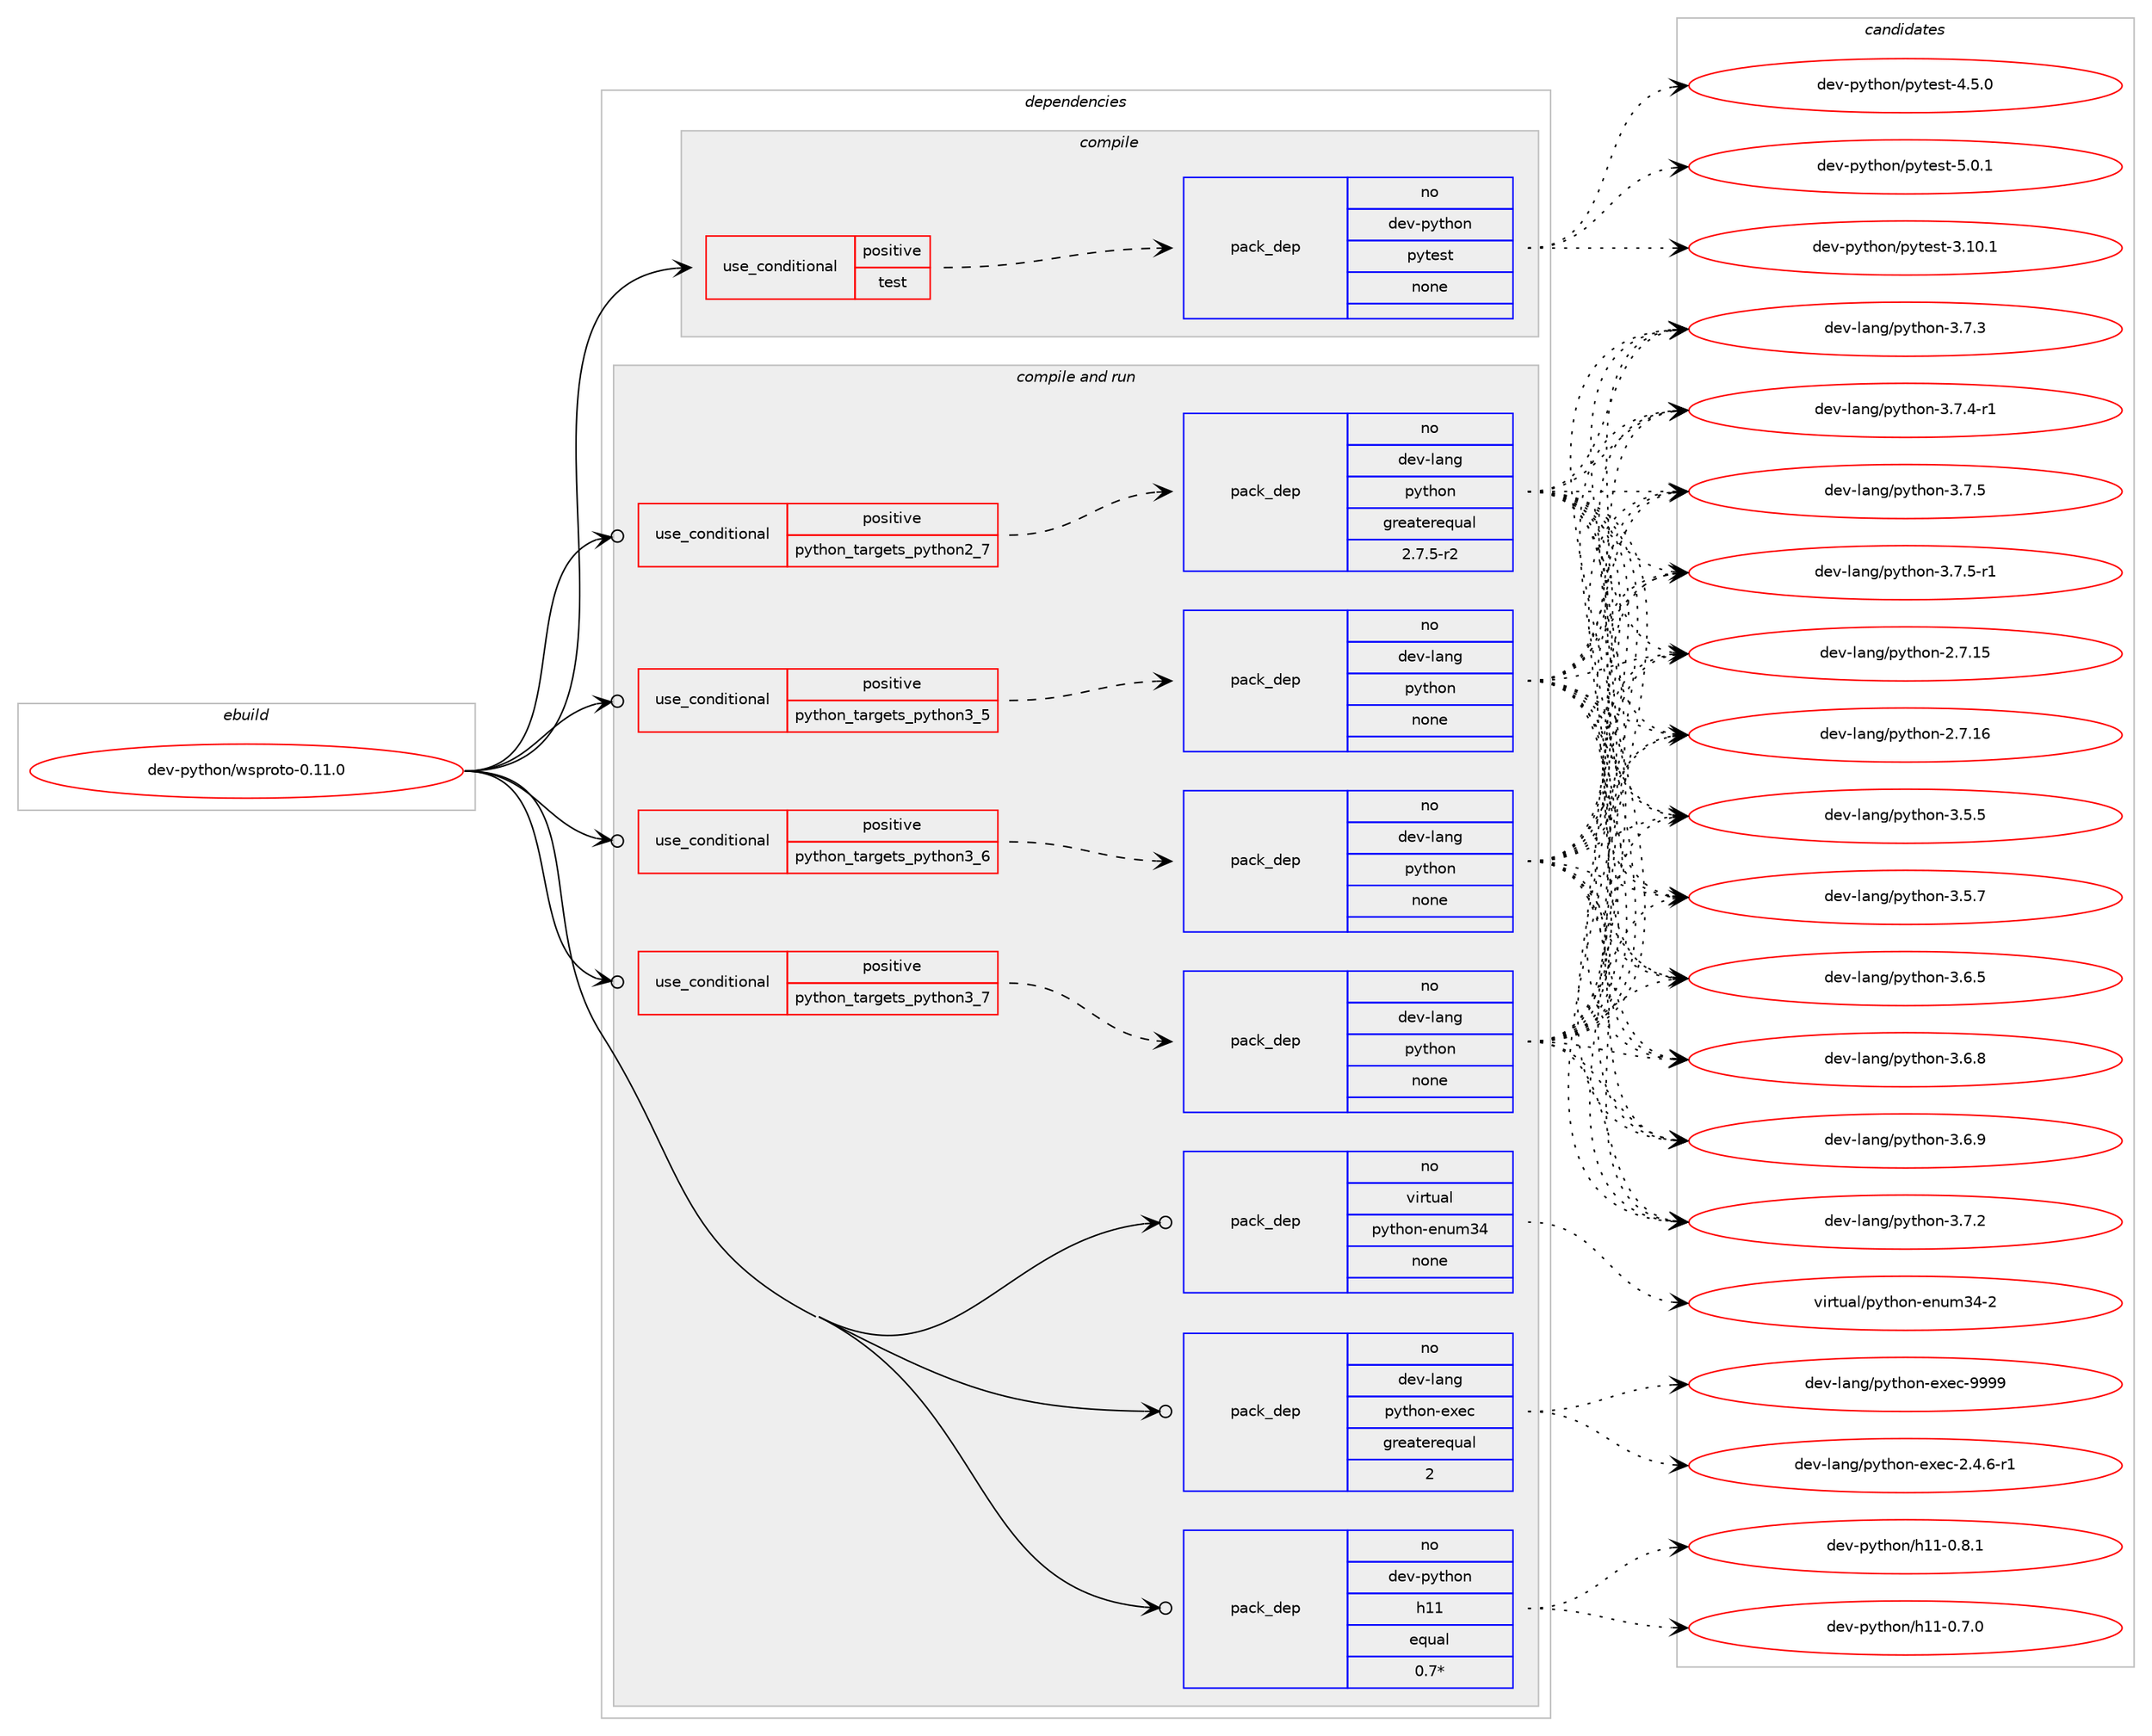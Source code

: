 digraph prolog {

# *************
# Graph options
# *************

newrank=true;
concentrate=true;
compound=true;
graph [rankdir=LR,fontname=Helvetica,fontsize=10,ranksep=1.5];#, ranksep=2.5, nodesep=0.2];
edge  [arrowhead=vee];
node  [fontname=Helvetica,fontsize=10];

# **********
# The ebuild
# **********

subgraph cluster_leftcol {
color=gray;
rank=same;
label=<<i>ebuild</i>>;
id [label="dev-python/wsproto-0.11.0", color=red, width=4, href="../dev-python/wsproto-0.11.0.svg"];
}

# ****************
# The dependencies
# ****************

subgraph cluster_midcol {
color=gray;
label=<<i>dependencies</i>>;
subgraph cluster_compile {
fillcolor="#eeeeee";
style=filled;
label=<<i>compile</i>>;
subgraph cond151578 {
dependency644278 [label=<<TABLE BORDER="0" CELLBORDER="1" CELLSPACING="0" CELLPADDING="4"><TR><TD ROWSPAN="3" CELLPADDING="10">use_conditional</TD></TR><TR><TD>positive</TD></TR><TR><TD>test</TD></TR></TABLE>>, shape=none, color=red];
subgraph pack480811 {
dependency644279 [label=<<TABLE BORDER="0" CELLBORDER="1" CELLSPACING="0" CELLPADDING="4" WIDTH="220"><TR><TD ROWSPAN="6" CELLPADDING="30">pack_dep</TD></TR><TR><TD WIDTH="110">no</TD></TR><TR><TD>dev-python</TD></TR><TR><TD>pytest</TD></TR><TR><TD>none</TD></TR><TR><TD></TD></TR></TABLE>>, shape=none, color=blue];
}
dependency644278:e -> dependency644279:w [weight=20,style="dashed",arrowhead="vee"];
}
id:e -> dependency644278:w [weight=20,style="solid",arrowhead="vee"];
}
subgraph cluster_compileandrun {
fillcolor="#eeeeee";
style=filled;
label=<<i>compile and run</i>>;
subgraph cond151579 {
dependency644280 [label=<<TABLE BORDER="0" CELLBORDER="1" CELLSPACING="0" CELLPADDING="4"><TR><TD ROWSPAN="3" CELLPADDING="10">use_conditional</TD></TR><TR><TD>positive</TD></TR><TR><TD>python_targets_python2_7</TD></TR></TABLE>>, shape=none, color=red];
subgraph pack480812 {
dependency644281 [label=<<TABLE BORDER="0" CELLBORDER="1" CELLSPACING="0" CELLPADDING="4" WIDTH="220"><TR><TD ROWSPAN="6" CELLPADDING="30">pack_dep</TD></TR><TR><TD WIDTH="110">no</TD></TR><TR><TD>dev-lang</TD></TR><TR><TD>python</TD></TR><TR><TD>greaterequal</TD></TR><TR><TD>2.7.5-r2</TD></TR></TABLE>>, shape=none, color=blue];
}
dependency644280:e -> dependency644281:w [weight=20,style="dashed",arrowhead="vee"];
}
id:e -> dependency644280:w [weight=20,style="solid",arrowhead="odotvee"];
subgraph cond151580 {
dependency644282 [label=<<TABLE BORDER="0" CELLBORDER="1" CELLSPACING="0" CELLPADDING="4"><TR><TD ROWSPAN="3" CELLPADDING="10">use_conditional</TD></TR><TR><TD>positive</TD></TR><TR><TD>python_targets_python3_5</TD></TR></TABLE>>, shape=none, color=red];
subgraph pack480813 {
dependency644283 [label=<<TABLE BORDER="0" CELLBORDER="1" CELLSPACING="0" CELLPADDING="4" WIDTH="220"><TR><TD ROWSPAN="6" CELLPADDING="30">pack_dep</TD></TR><TR><TD WIDTH="110">no</TD></TR><TR><TD>dev-lang</TD></TR><TR><TD>python</TD></TR><TR><TD>none</TD></TR><TR><TD></TD></TR></TABLE>>, shape=none, color=blue];
}
dependency644282:e -> dependency644283:w [weight=20,style="dashed",arrowhead="vee"];
}
id:e -> dependency644282:w [weight=20,style="solid",arrowhead="odotvee"];
subgraph cond151581 {
dependency644284 [label=<<TABLE BORDER="0" CELLBORDER="1" CELLSPACING="0" CELLPADDING="4"><TR><TD ROWSPAN="3" CELLPADDING="10">use_conditional</TD></TR><TR><TD>positive</TD></TR><TR><TD>python_targets_python3_6</TD></TR></TABLE>>, shape=none, color=red];
subgraph pack480814 {
dependency644285 [label=<<TABLE BORDER="0" CELLBORDER="1" CELLSPACING="0" CELLPADDING="4" WIDTH="220"><TR><TD ROWSPAN="6" CELLPADDING="30">pack_dep</TD></TR><TR><TD WIDTH="110">no</TD></TR><TR><TD>dev-lang</TD></TR><TR><TD>python</TD></TR><TR><TD>none</TD></TR><TR><TD></TD></TR></TABLE>>, shape=none, color=blue];
}
dependency644284:e -> dependency644285:w [weight=20,style="dashed",arrowhead="vee"];
}
id:e -> dependency644284:w [weight=20,style="solid",arrowhead="odotvee"];
subgraph cond151582 {
dependency644286 [label=<<TABLE BORDER="0" CELLBORDER="1" CELLSPACING="0" CELLPADDING="4"><TR><TD ROWSPAN="3" CELLPADDING="10">use_conditional</TD></TR><TR><TD>positive</TD></TR><TR><TD>python_targets_python3_7</TD></TR></TABLE>>, shape=none, color=red];
subgraph pack480815 {
dependency644287 [label=<<TABLE BORDER="0" CELLBORDER="1" CELLSPACING="0" CELLPADDING="4" WIDTH="220"><TR><TD ROWSPAN="6" CELLPADDING="30">pack_dep</TD></TR><TR><TD WIDTH="110">no</TD></TR><TR><TD>dev-lang</TD></TR><TR><TD>python</TD></TR><TR><TD>none</TD></TR><TR><TD></TD></TR></TABLE>>, shape=none, color=blue];
}
dependency644286:e -> dependency644287:w [weight=20,style="dashed",arrowhead="vee"];
}
id:e -> dependency644286:w [weight=20,style="solid",arrowhead="odotvee"];
subgraph pack480816 {
dependency644288 [label=<<TABLE BORDER="0" CELLBORDER="1" CELLSPACING="0" CELLPADDING="4" WIDTH="220"><TR><TD ROWSPAN="6" CELLPADDING="30">pack_dep</TD></TR><TR><TD WIDTH="110">no</TD></TR><TR><TD>dev-lang</TD></TR><TR><TD>python-exec</TD></TR><TR><TD>greaterequal</TD></TR><TR><TD>2</TD></TR></TABLE>>, shape=none, color=blue];
}
id:e -> dependency644288:w [weight=20,style="solid",arrowhead="odotvee"];
subgraph pack480817 {
dependency644289 [label=<<TABLE BORDER="0" CELLBORDER="1" CELLSPACING="0" CELLPADDING="4" WIDTH="220"><TR><TD ROWSPAN="6" CELLPADDING="30">pack_dep</TD></TR><TR><TD WIDTH="110">no</TD></TR><TR><TD>dev-python</TD></TR><TR><TD>h11</TD></TR><TR><TD>equal</TD></TR><TR><TD>0.7*</TD></TR></TABLE>>, shape=none, color=blue];
}
id:e -> dependency644289:w [weight=20,style="solid",arrowhead="odotvee"];
subgraph pack480818 {
dependency644290 [label=<<TABLE BORDER="0" CELLBORDER="1" CELLSPACING="0" CELLPADDING="4" WIDTH="220"><TR><TD ROWSPAN="6" CELLPADDING="30">pack_dep</TD></TR><TR><TD WIDTH="110">no</TD></TR><TR><TD>virtual</TD></TR><TR><TD>python-enum34</TD></TR><TR><TD>none</TD></TR><TR><TD></TD></TR></TABLE>>, shape=none, color=blue];
}
id:e -> dependency644290:w [weight=20,style="solid",arrowhead="odotvee"];
}
subgraph cluster_run {
fillcolor="#eeeeee";
style=filled;
label=<<i>run</i>>;
}
}

# **************
# The candidates
# **************

subgraph cluster_choices {
rank=same;
color=gray;
label=<<i>candidates</i>>;

subgraph choice480811 {
color=black;
nodesep=1;
choice100101118451121211161041111104711212111610111511645514649484649 [label="dev-python/pytest-3.10.1", color=red, width=4,href="../dev-python/pytest-3.10.1.svg"];
choice1001011184511212111610411111047112121116101115116455246534648 [label="dev-python/pytest-4.5.0", color=red, width=4,href="../dev-python/pytest-4.5.0.svg"];
choice1001011184511212111610411111047112121116101115116455346484649 [label="dev-python/pytest-5.0.1", color=red, width=4,href="../dev-python/pytest-5.0.1.svg"];
dependency644279:e -> choice100101118451121211161041111104711212111610111511645514649484649:w [style=dotted,weight="100"];
dependency644279:e -> choice1001011184511212111610411111047112121116101115116455246534648:w [style=dotted,weight="100"];
dependency644279:e -> choice1001011184511212111610411111047112121116101115116455346484649:w [style=dotted,weight="100"];
}
subgraph choice480812 {
color=black;
nodesep=1;
choice10010111845108971101034711212111610411111045504655464953 [label="dev-lang/python-2.7.15", color=red, width=4,href="../dev-lang/python-2.7.15.svg"];
choice10010111845108971101034711212111610411111045504655464954 [label="dev-lang/python-2.7.16", color=red, width=4,href="../dev-lang/python-2.7.16.svg"];
choice100101118451089711010347112121116104111110455146534653 [label="dev-lang/python-3.5.5", color=red, width=4,href="../dev-lang/python-3.5.5.svg"];
choice100101118451089711010347112121116104111110455146534655 [label="dev-lang/python-3.5.7", color=red, width=4,href="../dev-lang/python-3.5.7.svg"];
choice100101118451089711010347112121116104111110455146544653 [label="dev-lang/python-3.6.5", color=red, width=4,href="../dev-lang/python-3.6.5.svg"];
choice100101118451089711010347112121116104111110455146544656 [label="dev-lang/python-3.6.8", color=red, width=4,href="../dev-lang/python-3.6.8.svg"];
choice100101118451089711010347112121116104111110455146544657 [label="dev-lang/python-3.6.9", color=red, width=4,href="../dev-lang/python-3.6.9.svg"];
choice100101118451089711010347112121116104111110455146554650 [label="dev-lang/python-3.7.2", color=red, width=4,href="../dev-lang/python-3.7.2.svg"];
choice100101118451089711010347112121116104111110455146554651 [label="dev-lang/python-3.7.3", color=red, width=4,href="../dev-lang/python-3.7.3.svg"];
choice1001011184510897110103471121211161041111104551465546524511449 [label="dev-lang/python-3.7.4-r1", color=red, width=4,href="../dev-lang/python-3.7.4-r1.svg"];
choice100101118451089711010347112121116104111110455146554653 [label="dev-lang/python-3.7.5", color=red, width=4,href="../dev-lang/python-3.7.5.svg"];
choice1001011184510897110103471121211161041111104551465546534511449 [label="dev-lang/python-3.7.5-r1", color=red, width=4,href="../dev-lang/python-3.7.5-r1.svg"];
dependency644281:e -> choice10010111845108971101034711212111610411111045504655464953:w [style=dotted,weight="100"];
dependency644281:e -> choice10010111845108971101034711212111610411111045504655464954:w [style=dotted,weight="100"];
dependency644281:e -> choice100101118451089711010347112121116104111110455146534653:w [style=dotted,weight="100"];
dependency644281:e -> choice100101118451089711010347112121116104111110455146534655:w [style=dotted,weight="100"];
dependency644281:e -> choice100101118451089711010347112121116104111110455146544653:w [style=dotted,weight="100"];
dependency644281:e -> choice100101118451089711010347112121116104111110455146544656:w [style=dotted,weight="100"];
dependency644281:e -> choice100101118451089711010347112121116104111110455146544657:w [style=dotted,weight="100"];
dependency644281:e -> choice100101118451089711010347112121116104111110455146554650:w [style=dotted,weight="100"];
dependency644281:e -> choice100101118451089711010347112121116104111110455146554651:w [style=dotted,weight="100"];
dependency644281:e -> choice1001011184510897110103471121211161041111104551465546524511449:w [style=dotted,weight="100"];
dependency644281:e -> choice100101118451089711010347112121116104111110455146554653:w [style=dotted,weight="100"];
dependency644281:e -> choice1001011184510897110103471121211161041111104551465546534511449:w [style=dotted,weight="100"];
}
subgraph choice480813 {
color=black;
nodesep=1;
choice10010111845108971101034711212111610411111045504655464953 [label="dev-lang/python-2.7.15", color=red, width=4,href="../dev-lang/python-2.7.15.svg"];
choice10010111845108971101034711212111610411111045504655464954 [label="dev-lang/python-2.7.16", color=red, width=4,href="../dev-lang/python-2.7.16.svg"];
choice100101118451089711010347112121116104111110455146534653 [label="dev-lang/python-3.5.5", color=red, width=4,href="../dev-lang/python-3.5.5.svg"];
choice100101118451089711010347112121116104111110455146534655 [label="dev-lang/python-3.5.7", color=red, width=4,href="../dev-lang/python-3.5.7.svg"];
choice100101118451089711010347112121116104111110455146544653 [label="dev-lang/python-3.6.5", color=red, width=4,href="../dev-lang/python-3.6.5.svg"];
choice100101118451089711010347112121116104111110455146544656 [label="dev-lang/python-3.6.8", color=red, width=4,href="../dev-lang/python-3.6.8.svg"];
choice100101118451089711010347112121116104111110455146544657 [label="dev-lang/python-3.6.9", color=red, width=4,href="../dev-lang/python-3.6.9.svg"];
choice100101118451089711010347112121116104111110455146554650 [label="dev-lang/python-3.7.2", color=red, width=4,href="../dev-lang/python-3.7.2.svg"];
choice100101118451089711010347112121116104111110455146554651 [label="dev-lang/python-3.7.3", color=red, width=4,href="../dev-lang/python-3.7.3.svg"];
choice1001011184510897110103471121211161041111104551465546524511449 [label="dev-lang/python-3.7.4-r1", color=red, width=4,href="../dev-lang/python-3.7.4-r1.svg"];
choice100101118451089711010347112121116104111110455146554653 [label="dev-lang/python-3.7.5", color=red, width=4,href="../dev-lang/python-3.7.5.svg"];
choice1001011184510897110103471121211161041111104551465546534511449 [label="dev-lang/python-3.7.5-r1", color=red, width=4,href="../dev-lang/python-3.7.5-r1.svg"];
dependency644283:e -> choice10010111845108971101034711212111610411111045504655464953:w [style=dotted,weight="100"];
dependency644283:e -> choice10010111845108971101034711212111610411111045504655464954:w [style=dotted,weight="100"];
dependency644283:e -> choice100101118451089711010347112121116104111110455146534653:w [style=dotted,weight="100"];
dependency644283:e -> choice100101118451089711010347112121116104111110455146534655:w [style=dotted,weight="100"];
dependency644283:e -> choice100101118451089711010347112121116104111110455146544653:w [style=dotted,weight="100"];
dependency644283:e -> choice100101118451089711010347112121116104111110455146544656:w [style=dotted,weight="100"];
dependency644283:e -> choice100101118451089711010347112121116104111110455146544657:w [style=dotted,weight="100"];
dependency644283:e -> choice100101118451089711010347112121116104111110455146554650:w [style=dotted,weight="100"];
dependency644283:e -> choice100101118451089711010347112121116104111110455146554651:w [style=dotted,weight="100"];
dependency644283:e -> choice1001011184510897110103471121211161041111104551465546524511449:w [style=dotted,weight="100"];
dependency644283:e -> choice100101118451089711010347112121116104111110455146554653:w [style=dotted,weight="100"];
dependency644283:e -> choice1001011184510897110103471121211161041111104551465546534511449:w [style=dotted,weight="100"];
}
subgraph choice480814 {
color=black;
nodesep=1;
choice10010111845108971101034711212111610411111045504655464953 [label="dev-lang/python-2.7.15", color=red, width=4,href="../dev-lang/python-2.7.15.svg"];
choice10010111845108971101034711212111610411111045504655464954 [label="dev-lang/python-2.7.16", color=red, width=4,href="../dev-lang/python-2.7.16.svg"];
choice100101118451089711010347112121116104111110455146534653 [label="dev-lang/python-3.5.5", color=red, width=4,href="../dev-lang/python-3.5.5.svg"];
choice100101118451089711010347112121116104111110455146534655 [label="dev-lang/python-3.5.7", color=red, width=4,href="../dev-lang/python-3.5.7.svg"];
choice100101118451089711010347112121116104111110455146544653 [label="dev-lang/python-3.6.5", color=red, width=4,href="../dev-lang/python-3.6.5.svg"];
choice100101118451089711010347112121116104111110455146544656 [label="dev-lang/python-3.6.8", color=red, width=4,href="../dev-lang/python-3.6.8.svg"];
choice100101118451089711010347112121116104111110455146544657 [label="dev-lang/python-3.6.9", color=red, width=4,href="../dev-lang/python-3.6.9.svg"];
choice100101118451089711010347112121116104111110455146554650 [label="dev-lang/python-3.7.2", color=red, width=4,href="../dev-lang/python-3.7.2.svg"];
choice100101118451089711010347112121116104111110455146554651 [label="dev-lang/python-3.7.3", color=red, width=4,href="../dev-lang/python-3.7.3.svg"];
choice1001011184510897110103471121211161041111104551465546524511449 [label="dev-lang/python-3.7.4-r1", color=red, width=4,href="../dev-lang/python-3.7.4-r1.svg"];
choice100101118451089711010347112121116104111110455146554653 [label="dev-lang/python-3.7.5", color=red, width=4,href="../dev-lang/python-3.7.5.svg"];
choice1001011184510897110103471121211161041111104551465546534511449 [label="dev-lang/python-3.7.5-r1", color=red, width=4,href="../dev-lang/python-3.7.5-r1.svg"];
dependency644285:e -> choice10010111845108971101034711212111610411111045504655464953:w [style=dotted,weight="100"];
dependency644285:e -> choice10010111845108971101034711212111610411111045504655464954:w [style=dotted,weight="100"];
dependency644285:e -> choice100101118451089711010347112121116104111110455146534653:w [style=dotted,weight="100"];
dependency644285:e -> choice100101118451089711010347112121116104111110455146534655:w [style=dotted,weight="100"];
dependency644285:e -> choice100101118451089711010347112121116104111110455146544653:w [style=dotted,weight="100"];
dependency644285:e -> choice100101118451089711010347112121116104111110455146544656:w [style=dotted,weight="100"];
dependency644285:e -> choice100101118451089711010347112121116104111110455146544657:w [style=dotted,weight="100"];
dependency644285:e -> choice100101118451089711010347112121116104111110455146554650:w [style=dotted,weight="100"];
dependency644285:e -> choice100101118451089711010347112121116104111110455146554651:w [style=dotted,weight="100"];
dependency644285:e -> choice1001011184510897110103471121211161041111104551465546524511449:w [style=dotted,weight="100"];
dependency644285:e -> choice100101118451089711010347112121116104111110455146554653:w [style=dotted,weight="100"];
dependency644285:e -> choice1001011184510897110103471121211161041111104551465546534511449:w [style=dotted,weight="100"];
}
subgraph choice480815 {
color=black;
nodesep=1;
choice10010111845108971101034711212111610411111045504655464953 [label="dev-lang/python-2.7.15", color=red, width=4,href="../dev-lang/python-2.7.15.svg"];
choice10010111845108971101034711212111610411111045504655464954 [label="dev-lang/python-2.7.16", color=red, width=4,href="../dev-lang/python-2.7.16.svg"];
choice100101118451089711010347112121116104111110455146534653 [label="dev-lang/python-3.5.5", color=red, width=4,href="../dev-lang/python-3.5.5.svg"];
choice100101118451089711010347112121116104111110455146534655 [label="dev-lang/python-3.5.7", color=red, width=4,href="../dev-lang/python-3.5.7.svg"];
choice100101118451089711010347112121116104111110455146544653 [label="dev-lang/python-3.6.5", color=red, width=4,href="../dev-lang/python-3.6.5.svg"];
choice100101118451089711010347112121116104111110455146544656 [label="dev-lang/python-3.6.8", color=red, width=4,href="../dev-lang/python-3.6.8.svg"];
choice100101118451089711010347112121116104111110455146544657 [label="dev-lang/python-3.6.9", color=red, width=4,href="../dev-lang/python-3.6.9.svg"];
choice100101118451089711010347112121116104111110455146554650 [label="dev-lang/python-3.7.2", color=red, width=4,href="../dev-lang/python-3.7.2.svg"];
choice100101118451089711010347112121116104111110455146554651 [label="dev-lang/python-3.7.3", color=red, width=4,href="../dev-lang/python-3.7.3.svg"];
choice1001011184510897110103471121211161041111104551465546524511449 [label="dev-lang/python-3.7.4-r1", color=red, width=4,href="../dev-lang/python-3.7.4-r1.svg"];
choice100101118451089711010347112121116104111110455146554653 [label="dev-lang/python-3.7.5", color=red, width=4,href="../dev-lang/python-3.7.5.svg"];
choice1001011184510897110103471121211161041111104551465546534511449 [label="dev-lang/python-3.7.5-r1", color=red, width=4,href="../dev-lang/python-3.7.5-r1.svg"];
dependency644287:e -> choice10010111845108971101034711212111610411111045504655464953:w [style=dotted,weight="100"];
dependency644287:e -> choice10010111845108971101034711212111610411111045504655464954:w [style=dotted,weight="100"];
dependency644287:e -> choice100101118451089711010347112121116104111110455146534653:w [style=dotted,weight="100"];
dependency644287:e -> choice100101118451089711010347112121116104111110455146534655:w [style=dotted,weight="100"];
dependency644287:e -> choice100101118451089711010347112121116104111110455146544653:w [style=dotted,weight="100"];
dependency644287:e -> choice100101118451089711010347112121116104111110455146544656:w [style=dotted,weight="100"];
dependency644287:e -> choice100101118451089711010347112121116104111110455146544657:w [style=dotted,weight="100"];
dependency644287:e -> choice100101118451089711010347112121116104111110455146554650:w [style=dotted,weight="100"];
dependency644287:e -> choice100101118451089711010347112121116104111110455146554651:w [style=dotted,weight="100"];
dependency644287:e -> choice1001011184510897110103471121211161041111104551465546524511449:w [style=dotted,weight="100"];
dependency644287:e -> choice100101118451089711010347112121116104111110455146554653:w [style=dotted,weight="100"];
dependency644287:e -> choice1001011184510897110103471121211161041111104551465546534511449:w [style=dotted,weight="100"];
}
subgraph choice480816 {
color=black;
nodesep=1;
choice10010111845108971101034711212111610411111045101120101994550465246544511449 [label="dev-lang/python-exec-2.4.6-r1", color=red, width=4,href="../dev-lang/python-exec-2.4.6-r1.svg"];
choice10010111845108971101034711212111610411111045101120101994557575757 [label="dev-lang/python-exec-9999", color=red, width=4,href="../dev-lang/python-exec-9999.svg"];
dependency644288:e -> choice10010111845108971101034711212111610411111045101120101994550465246544511449:w [style=dotted,weight="100"];
dependency644288:e -> choice10010111845108971101034711212111610411111045101120101994557575757:w [style=dotted,weight="100"];
}
subgraph choice480817 {
color=black;
nodesep=1;
choice10010111845112121116104111110471044949454846554648 [label="dev-python/h11-0.7.0", color=red, width=4,href="../dev-python/h11-0.7.0.svg"];
choice10010111845112121116104111110471044949454846564649 [label="dev-python/h11-0.8.1", color=red, width=4,href="../dev-python/h11-0.8.1.svg"];
dependency644289:e -> choice10010111845112121116104111110471044949454846554648:w [style=dotted,weight="100"];
dependency644289:e -> choice10010111845112121116104111110471044949454846564649:w [style=dotted,weight="100"];
}
subgraph choice480818 {
color=black;
nodesep=1;
choice11810511411611797108471121211161041111104510111011710951524550 [label="virtual/python-enum34-2", color=red, width=4,href="../virtual/python-enum34-2.svg"];
dependency644290:e -> choice11810511411611797108471121211161041111104510111011710951524550:w [style=dotted,weight="100"];
}
}

}
